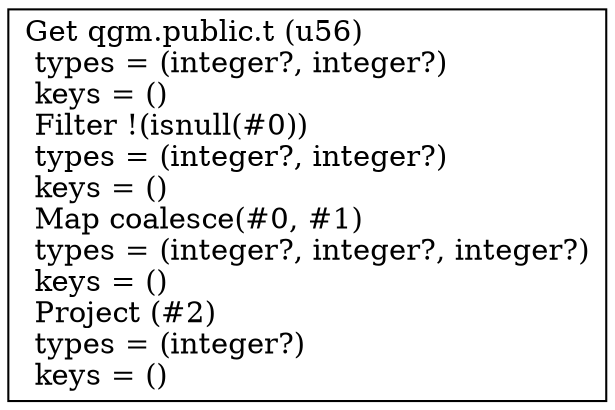 digraph G {
    node0 [shape = record, label=" Get qgm.public.t (u56)\l  types = (integer?, integer?)\l  keys = ()\l Filter !(isnull(#0))\l  types = (integer?, integer?)\l  keys = ()\l Map coalesce(#0, #1)\l  types = (integer?, integer?, integer?)\l  keys = ()\l Project (#2)\l  types = (integer?)\l  keys = ()\l"]
}
